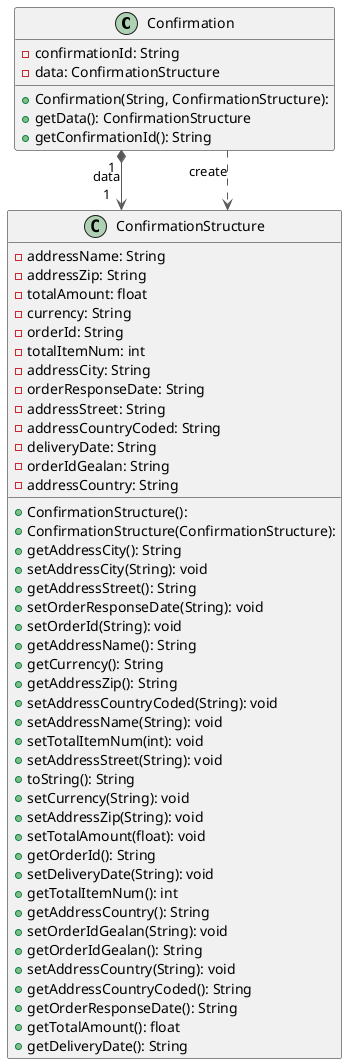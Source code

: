 @startuml

top to bottom direction
skinparam linetype ortho

class Confirmation {
  + Confirmation(String, ConfirmationStructure):
  - confirmationId: String
  - data: ConfirmationStructure
  + getData(): ConfirmationStructure
  + getConfirmationId(): String
}
class ConfirmationStructure {
  + ConfirmationStructure():
  + ConfirmationStructure(ConfirmationStructure):
  - addressName: String
  - addressZip: String
  - totalAmount: float
  - currency: String
  - orderId: String
  - totalItemNum: int
  - addressCity: String
  - orderResponseDate: String
  - addressStreet: String
  - addressCountryCoded: String
  - deliveryDate: String
  - orderIdGealan: String
  - addressCountry: String
  + getAddressCity(): String
  + setAddressCity(String): void
  + getAddressStreet(): String
  + setOrderResponseDate(String): void
  + setOrderId(String): void
  + getAddressName(): String
  + getCurrency(): String
  + getAddressZip(): String
  + setAddressCountryCoded(String): void
  + setAddressName(String): void
  + setTotalItemNum(int): void
  + setAddressStreet(String): void
  + toString(): String
  + setCurrency(String): void
  + setAddressZip(String): void
  + setTotalAmount(float): void
  + getOrderId(): String
  + setDeliveryDate(String): void
  + getTotalItemNum(): int
  + getAddressCountry(): String
  + setOrderIdGealan(String): void
  + getOrderIdGealan(): String
  + setAddressCountry(String): void
  + getAddressCountryCoded(): String
  + getOrderResponseDate(): String
  + getTotalAmount(): float
  + getDeliveryDate(): String
}

Confirmation          "1" *-[#595959,plain]-> "data\n1" ConfirmationStructure
Confirmation           -[#595959,dashed]->  ConfirmationStructure : "«create»"
@enduml
